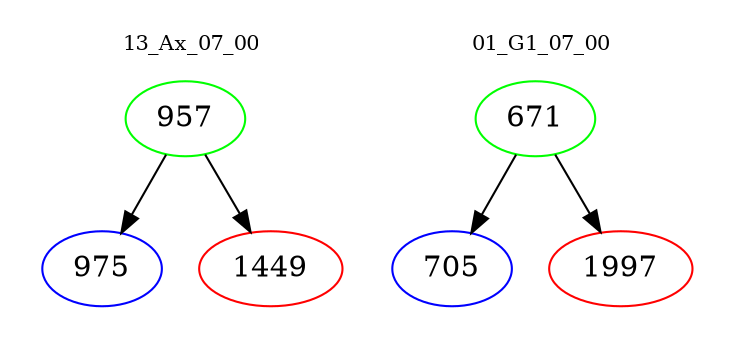 digraph{
subgraph cluster_0 {
color = white
label = "13_Ax_07_00";
fontsize=10;
T0_957 [label="957", color="green"]
T0_957 -> T0_975 [color="black"]
T0_975 [label="975", color="blue"]
T0_957 -> T0_1449 [color="black"]
T0_1449 [label="1449", color="red"]
}
subgraph cluster_1 {
color = white
label = "01_G1_07_00";
fontsize=10;
T1_671 [label="671", color="green"]
T1_671 -> T1_705 [color="black"]
T1_705 [label="705", color="blue"]
T1_671 -> T1_1997 [color="black"]
T1_1997 [label="1997", color="red"]
}
}
